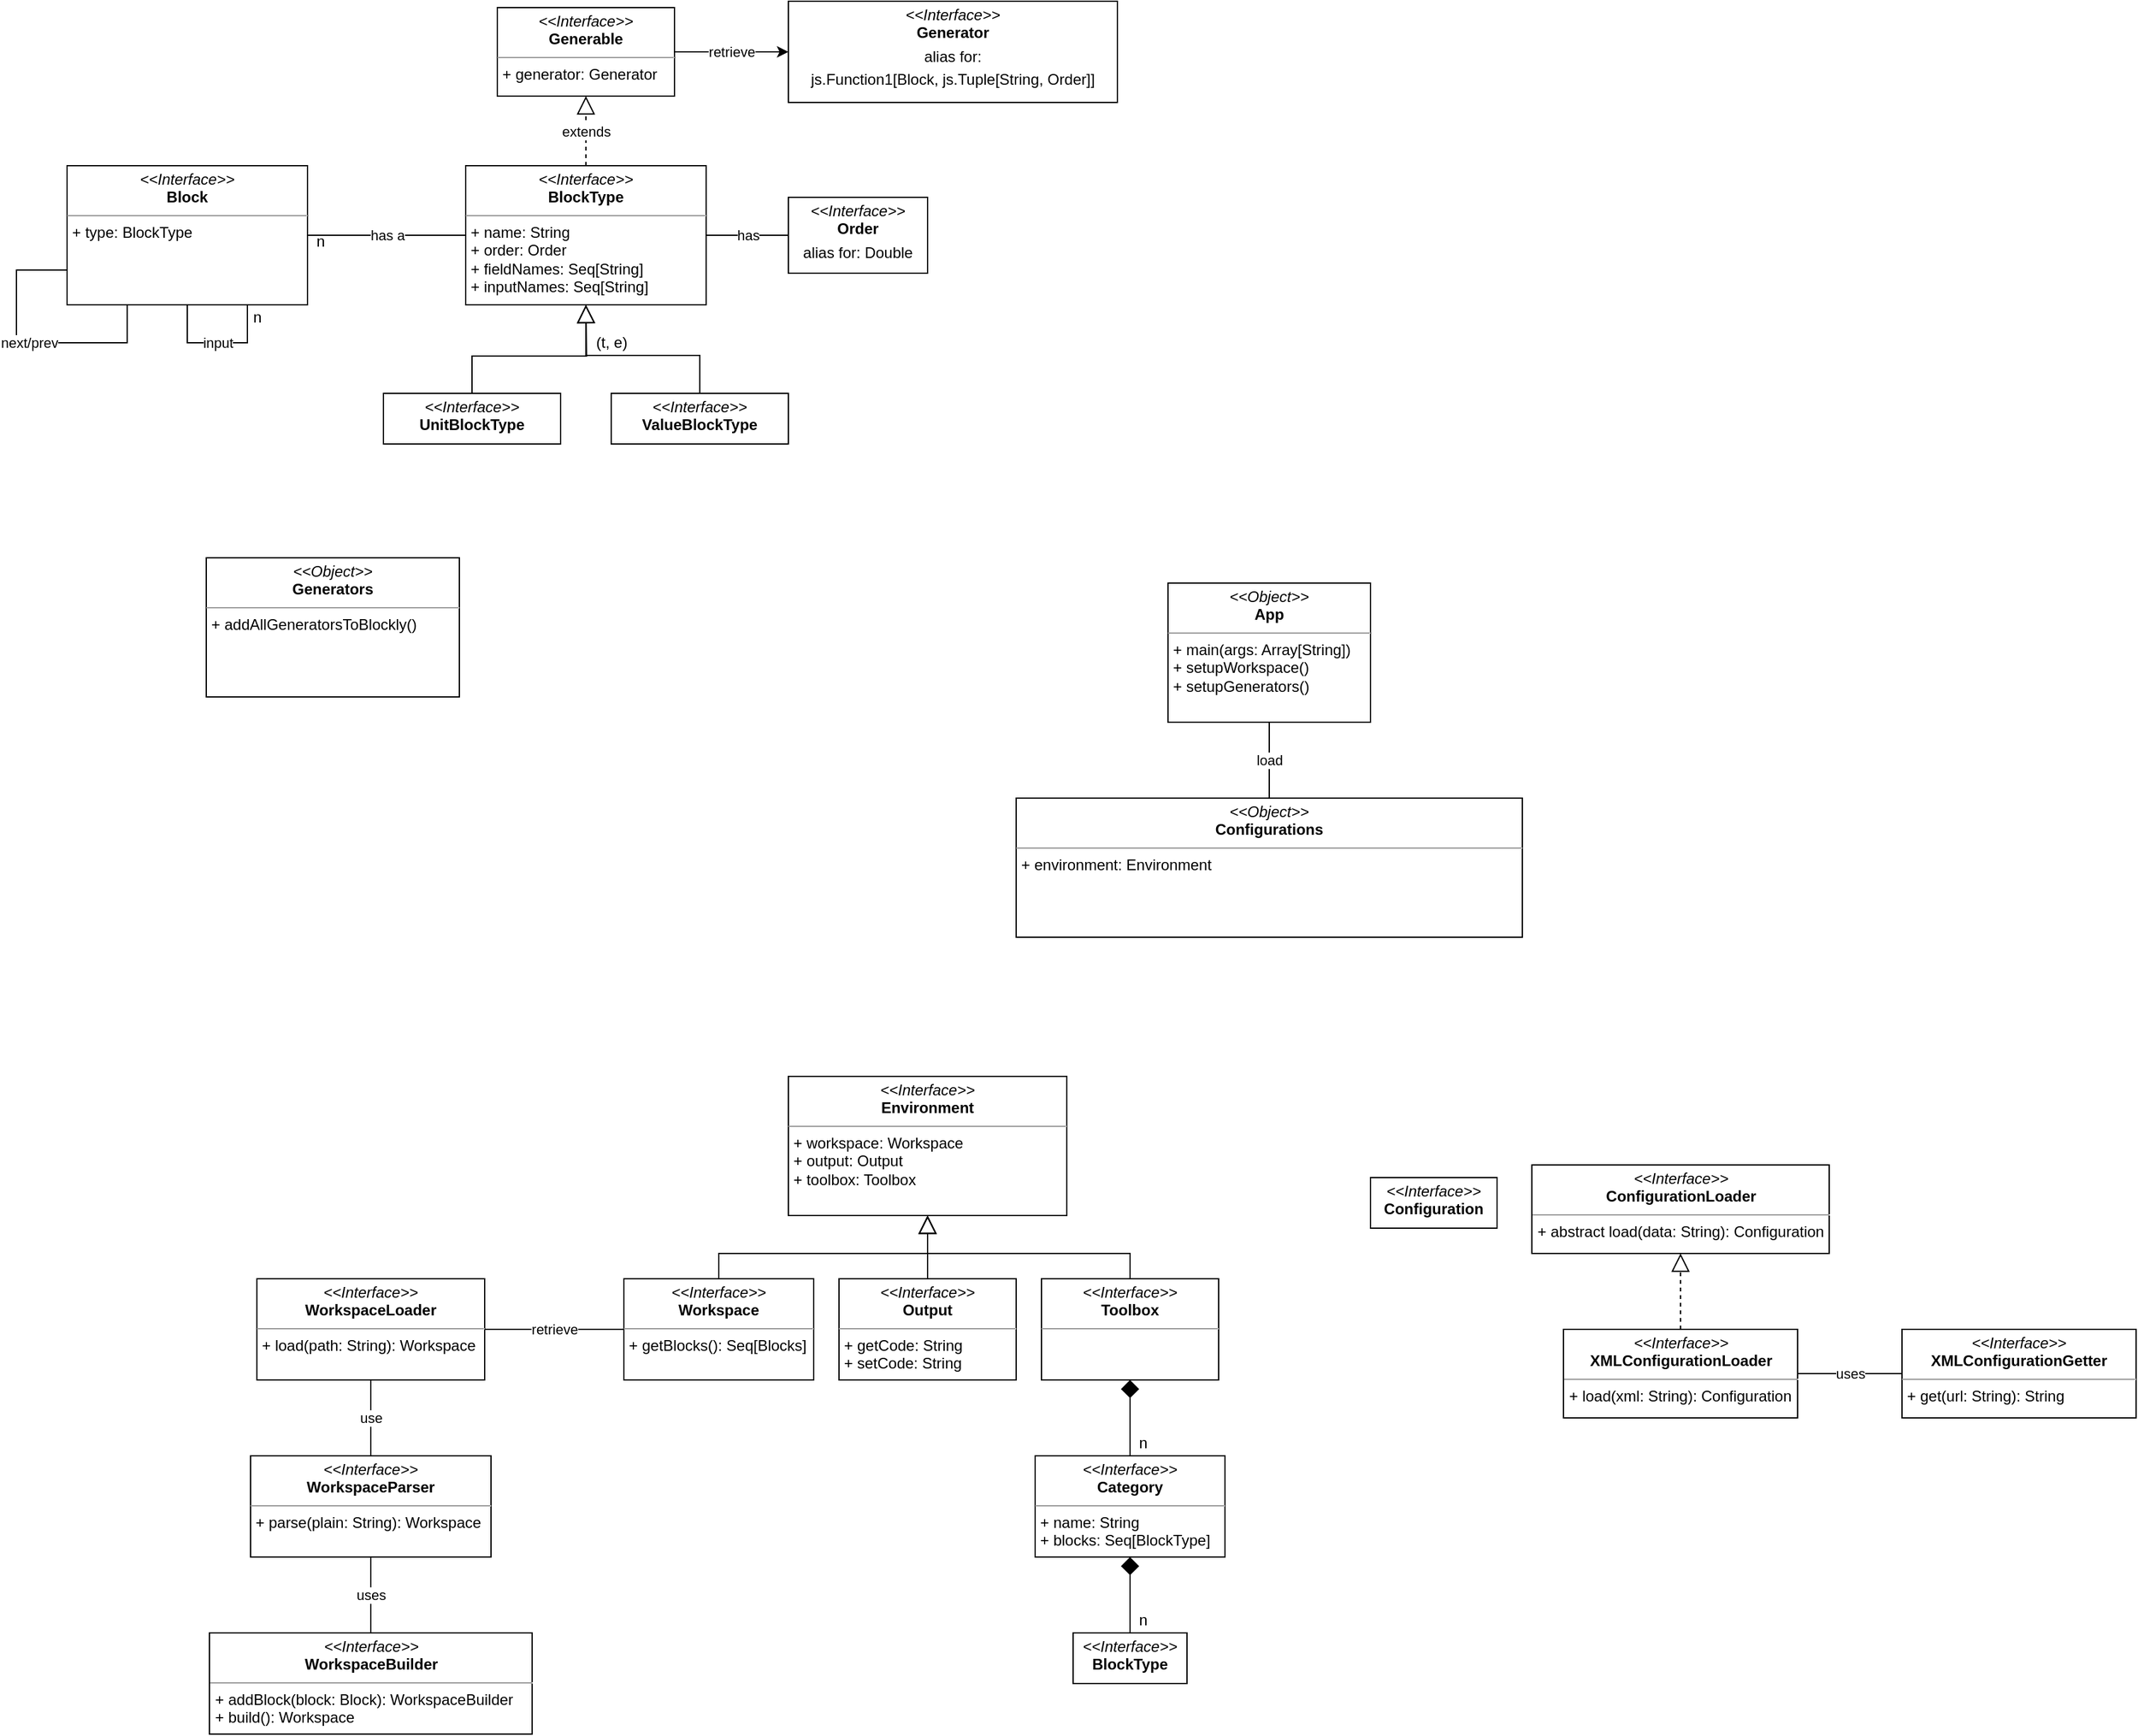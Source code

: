 <mxfile version="17.1.2" type="github" pages="2">
  <diagram id="C5RBs43oDa-KdzZeNtuy" name="Page-1">
    <mxGraphModel dx="2012" dy="578" grid="1" gridSize="10" guides="1" tooltips="1" connect="1" arrows="1" fold="1" page="1" pageScale="1" pageWidth="827" pageHeight="1169" math="0" shadow="0">
      <root>
        <mxCell id="WIyWlLk6GJQsqaUBKTNV-0" />
        <mxCell id="WIyWlLk6GJQsqaUBKTNV-1" parent="WIyWlLk6GJQsqaUBKTNV-0" />
        <mxCell id="k5JjQ7OStodDkBpueqfI-3" value="retrieve" style="edgeStyle=orthogonalEdgeStyle;rounded=0;orthogonalLoop=1;jettySize=auto;html=1;exitX=1;exitY=0.5;exitDx=0;exitDy=0;entryX=0;entryY=0.5;entryDx=0;entryDy=0;" edge="1" parent="WIyWlLk6GJQsqaUBKTNV-1" source="k5JjQ7OStodDkBpueqfI-1" target="k5JjQ7OStodDkBpueqfI-2">
          <mxGeometry relative="1" as="geometry" />
        </mxCell>
        <mxCell id="k5JjQ7OStodDkBpueqfI-1" value="&lt;p style=&quot;margin: 0px ; margin-top: 4px ; text-align: center&quot;&gt;&lt;i&gt;&amp;lt;&amp;lt;Interface&amp;gt;&amp;gt;&lt;/i&gt;&lt;br&gt;&lt;b&gt;Generable&lt;/b&gt;&lt;/p&gt;&lt;hr size=&quot;1&quot;&gt;&lt;p style=&quot;margin: 0px ; margin-left: 4px&quot;&gt;+ generator: Generator&lt;/p&gt;" style="verticalAlign=top;align=left;overflow=fill;fontSize=12;fontFamily=Helvetica;html=1;" vertex="1" parent="WIyWlLk6GJQsqaUBKTNV-1">
          <mxGeometry x="300" y="35" width="140" height="70" as="geometry" />
        </mxCell>
        <mxCell id="k5JjQ7OStodDkBpueqfI-2" value="&lt;p style=&quot;margin: 0px ; margin-top: 4px ; text-align: center&quot;&gt;&lt;i&gt;&amp;lt;&amp;lt;Interface&amp;gt;&amp;gt;&lt;/i&gt;&lt;br&gt;&lt;b&gt;Generator&lt;/b&gt;&lt;/p&gt;&lt;p style=&quot;margin: 0px ; margin-top: 4px ; text-align: center&quot;&gt;alias for:&lt;/p&gt;&lt;p style=&quot;margin: 0px ; margin-top: 4px ; text-align: center&quot;&gt;js.Function1[Block, js.Tuple[String, Order]]&lt;/p&gt;" style="verticalAlign=top;align=left;overflow=fill;fontSize=12;fontFamily=Helvetica;html=1;" vertex="1" parent="WIyWlLk6GJQsqaUBKTNV-1">
          <mxGeometry x="530" y="30" width="260" height="80" as="geometry" />
        </mxCell>
        <mxCell id="k5JjQ7OStodDkBpueqfI-5" value="extends" style="edgeStyle=orthogonalEdgeStyle;rounded=0;orthogonalLoop=1;jettySize=auto;html=1;exitX=0.5;exitY=0;exitDx=0;exitDy=0;entryX=0.5;entryY=1;entryDx=0;entryDy=0;dashed=1;endArrow=block;endFill=0;endSize=12;" edge="1" parent="WIyWlLk6GJQsqaUBKTNV-1" source="k5JjQ7OStodDkBpueqfI-4" target="k5JjQ7OStodDkBpueqfI-1">
          <mxGeometry relative="1" as="geometry" />
        </mxCell>
        <mxCell id="k5JjQ7OStodDkBpueqfI-13" value="has" style="edgeStyle=orthogonalEdgeStyle;rounded=0;orthogonalLoop=1;jettySize=auto;html=1;exitX=1;exitY=0.5;exitDx=0;exitDy=0;entryX=0;entryY=0.5;entryDx=0;entryDy=0;endArrow=none;endFill=0;endSize=12;" edge="1" parent="WIyWlLk6GJQsqaUBKTNV-1" source="k5JjQ7OStodDkBpueqfI-4" target="k5JjQ7OStodDkBpueqfI-12">
          <mxGeometry relative="1" as="geometry" />
        </mxCell>
        <mxCell id="k5JjQ7OStodDkBpueqfI-4" value="&lt;p style=&quot;margin: 0px ; margin-top: 4px ; text-align: center&quot;&gt;&lt;i&gt;&amp;lt;&amp;lt;Interface&amp;gt;&amp;gt;&lt;/i&gt;&lt;br&gt;&lt;b&gt;BlockType&lt;/b&gt;&lt;/p&gt;&lt;hr size=&quot;1&quot;&gt;&lt;p style=&quot;margin: 0px ; margin-left: 4px&quot;&gt;+ name: String&lt;/p&gt;&lt;p style=&quot;margin: 0px ; margin-left: 4px&quot;&gt;+ order: Order&lt;/p&gt;&lt;p style=&quot;margin: 0px ; margin-left: 4px&quot;&gt;+ fieldNames: Seq[String]&lt;/p&gt;&lt;p style=&quot;margin: 0px ; margin-left: 4px&quot;&gt;+ inputNames: Seq[String]&lt;/p&gt;" style="verticalAlign=top;align=left;overflow=fill;fontSize=12;fontFamily=Helvetica;html=1;" vertex="1" parent="WIyWlLk6GJQsqaUBKTNV-1">
          <mxGeometry x="275" y="160" width="190" height="110" as="geometry" />
        </mxCell>
        <mxCell id="k5JjQ7OStodDkBpueqfI-10" style="edgeStyle=orthogonalEdgeStyle;rounded=0;orthogonalLoop=1;jettySize=auto;html=1;exitX=0.5;exitY=0;exitDx=0;exitDy=0;endArrow=block;endFill=0;endSize=12;" edge="1" parent="WIyWlLk6GJQsqaUBKTNV-1" source="k5JjQ7OStodDkBpueqfI-6">
          <mxGeometry relative="1" as="geometry">
            <mxPoint x="370" y="270" as="targetPoint" />
          </mxGeometry>
        </mxCell>
        <mxCell id="k5JjQ7OStodDkBpueqfI-6" value="&lt;p style=&quot;margin: 0px ; margin-top: 4px ; text-align: center&quot;&gt;&lt;i&gt;&amp;lt;&amp;lt;Interface&amp;gt;&amp;gt;&lt;/i&gt;&lt;br&gt;&lt;b&gt;UnitBlockType&lt;/b&gt;&lt;/p&gt;" style="verticalAlign=top;align=left;overflow=fill;fontSize=12;fontFamily=Helvetica;html=1;" vertex="1" parent="WIyWlLk6GJQsqaUBKTNV-1">
          <mxGeometry x="210" y="340" width="140" height="40" as="geometry" />
        </mxCell>
        <mxCell id="k5JjQ7OStodDkBpueqfI-9" style="edgeStyle=orthogonalEdgeStyle;rounded=0;orthogonalLoop=1;jettySize=auto;html=1;exitX=0.5;exitY=0;exitDx=0;exitDy=0;entryX=0.5;entryY=1;entryDx=0;entryDy=0;endArrow=block;endFill=0;endSize=12;" edge="1" parent="WIyWlLk6GJQsqaUBKTNV-1" source="k5JjQ7OStodDkBpueqfI-7" target="k5JjQ7OStodDkBpueqfI-4">
          <mxGeometry relative="1" as="geometry" />
        </mxCell>
        <mxCell id="k5JjQ7OStodDkBpueqfI-7" value="&lt;p style=&quot;margin: 0px ; margin-top: 4px ; text-align: center&quot;&gt;&lt;i&gt;&amp;lt;&amp;lt;Interface&amp;gt;&amp;gt;&lt;/i&gt;&lt;br&gt;&lt;b&gt;ValueBlockType&lt;/b&gt;&lt;/p&gt;" style="verticalAlign=top;align=left;overflow=fill;fontSize=12;fontFamily=Helvetica;html=1;" vertex="1" parent="WIyWlLk6GJQsqaUBKTNV-1">
          <mxGeometry x="390" y="340" width="140" height="40" as="geometry" />
        </mxCell>
        <mxCell id="k5JjQ7OStodDkBpueqfI-11" value="(t, e)" style="text;html=1;align=center;verticalAlign=middle;resizable=0;points=[];autosize=1;strokeColor=none;fillColor=none;" vertex="1" parent="WIyWlLk6GJQsqaUBKTNV-1">
          <mxGeometry x="370" y="290" width="40" height="20" as="geometry" />
        </mxCell>
        <mxCell id="k5JjQ7OStodDkBpueqfI-12" value="&lt;p style=&quot;margin: 0px ; margin-top: 4px ; text-align: center&quot;&gt;&lt;i&gt;&amp;lt;&amp;lt;Interface&amp;gt;&amp;gt;&lt;/i&gt;&lt;br&gt;&lt;b&gt;Order&lt;/b&gt;&lt;/p&gt;&lt;p style=&quot;margin: 0px ; margin-top: 4px ; text-align: center&quot;&gt;alias for: Double&lt;/p&gt;" style="verticalAlign=top;align=left;overflow=fill;fontSize=12;fontFamily=Helvetica;html=1;" vertex="1" parent="WIyWlLk6GJQsqaUBKTNV-1">
          <mxGeometry x="530" y="185" width="110" height="60" as="geometry" />
        </mxCell>
        <mxCell id="k5JjQ7OStodDkBpueqfI-15" value="has a" style="edgeStyle=orthogonalEdgeStyle;rounded=0;orthogonalLoop=1;jettySize=auto;html=1;exitX=1;exitY=0.5;exitDx=0;exitDy=0;entryX=0;entryY=0.5;entryDx=0;entryDy=0;endArrow=none;endFill=0;endSize=12;" edge="1" parent="WIyWlLk6GJQsqaUBKTNV-1" source="k5JjQ7OStodDkBpueqfI-14" target="k5JjQ7OStodDkBpueqfI-4">
          <mxGeometry relative="1" as="geometry" />
        </mxCell>
        <mxCell id="k5JjQ7OStodDkBpueqfI-14" value="&lt;p style=&quot;margin: 0px ; margin-top: 4px ; text-align: center&quot;&gt;&lt;i&gt;&amp;lt;&amp;lt;Interface&amp;gt;&amp;gt;&lt;/i&gt;&lt;br&gt;&lt;b&gt;Block&lt;/b&gt;&lt;/p&gt;&lt;hr size=&quot;1&quot;&gt;&lt;p style=&quot;margin: 0px ; margin-left: 4px&quot;&gt;+ type: BlockType&lt;/p&gt;" style="verticalAlign=top;align=left;overflow=fill;fontSize=12;fontFamily=Helvetica;html=1;" vertex="1" parent="WIyWlLk6GJQsqaUBKTNV-1">
          <mxGeometry x="-40" y="160" width="190" height="110" as="geometry" />
        </mxCell>
        <mxCell id="k5JjQ7OStodDkBpueqfI-16" value="n" style="text;html=1;align=center;verticalAlign=middle;resizable=0;points=[];autosize=1;strokeColor=none;fillColor=none;" vertex="1" parent="WIyWlLk6GJQsqaUBKTNV-1">
          <mxGeometry x="150" y="210" width="20" height="20" as="geometry" />
        </mxCell>
        <mxCell id="k5JjQ7OStodDkBpueqfI-20" value="load" style="edgeStyle=orthogonalEdgeStyle;rounded=0;orthogonalLoop=1;jettySize=auto;html=1;exitX=0.5;exitY=1;exitDx=0;exitDy=0;entryX=0.5;entryY=0;entryDx=0;entryDy=0;endArrow=none;endFill=0;endSize=12;" edge="1" parent="WIyWlLk6GJQsqaUBKTNV-1" source="k5JjQ7OStodDkBpueqfI-17" target="k5JjQ7OStodDkBpueqfI-19">
          <mxGeometry relative="1" as="geometry" />
        </mxCell>
        <mxCell id="k5JjQ7OStodDkBpueqfI-17" value="&lt;p style=&quot;margin: 0px ; margin-top: 4px ; text-align: center&quot;&gt;&lt;i&gt;&amp;lt;&amp;lt;Object&amp;gt;&amp;gt;&lt;/i&gt;&lt;br&gt;&lt;b&gt;App&lt;/b&gt;&lt;/p&gt;&lt;hr size=&quot;1&quot;&gt;&lt;p style=&quot;margin: 0px ; margin-left: 4px&quot;&gt;+ main(args: Array[String])&amp;nbsp;&lt;/p&gt;&lt;p style=&quot;margin: 0px ; margin-left: 4px&quot;&gt;+ setupWorkspace()&lt;/p&gt;&lt;p style=&quot;margin: 0px ; margin-left: 4px&quot;&gt;+ setupGenerators()&lt;/p&gt;" style="verticalAlign=top;align=left;overflow=fill;fontSize=12;fontFamily=Helvetica;html=1;" vertex="1" parent="WIyWlLk6GJQsqaUBKTNV-1">
          <mxGeometry x="830" y="490" width="160" height="110" as="geometry" />
        </mxCell>
        <mxCell id="k5JjQ7OStodDkBpueqfI-18" value="&lt;p style=&quot;margin: 0px ; margin-top: 4px ; text-align: center&quot;&gt;&lt;i&gt;&amp;lt;&amp;lt;Object&amp;gt;&amp;gt;&lt;/i&gt;&lt;br&gt;&lt;b&gt;Generators&lt;/b&gt;&lt;/p&gt;&lt;hr size=&quot;1&quot;&gt;&lt;p style=&quot;margin: 0px ; margin-left: 4px&quot;&gt;+ addAllGeneratorsToBlockly()&lt;/p&gt;" style="verticalAlign=top;align=left;overflow=fill;fontSize=12;fontFamily=Helvetica;html=1;" vertex="1" parent="WIyWlLk6GJQsqaUBKTNV-1">
          <mxGeometry x="70" y="470" width="200" height="110" as="geometry" />
        </mxCell>
        <mxCell id="k5JjQ7OStodDkBpueqfI-19" value="&lt;p style=&quot;margin: 0px ; margin-top: 4px ; text-align: center&quot;&gt;&lt;i&gt;&amp;lt;&amp;lt;Object&amp;gt;&amp;gt;&lt;/i&gt;&lt;br&gt;&lt;b&gt;Configurations&lt;/b&gt;&lt;/p&gt;&lt;hr size=&quot;1&quot;&gt;&lt;p style=&quot;margin: 0px ; margin-left: 4px&quot;&gt;+ environment: Environment&lt;/p&gt;" style="verticalAlign=top;align=left;overflow=fill;fontSize=12;fontFamily=Helvetica;html=1;" vertex="1" parent="WIyWlLk6GJQsqaUBKTNV-1">
          <mxGeometry x="710" y="660" width="400" height="110" as="geometry" />
        </mxCell>
        <mxCell id="k5JjQ7OStodDkBpueqfI-21" value="&lt;p style=&quot;margin: 0px ; margin-top: 4px ; text-align: center&quot;&gt;&lt;i&gt;&amp;lt;&amp;lt;Interface&amp;gt;&amp;gt;&lt;/i&gt;&lt;br&gt;&lt;span style=&quot;text-align: left&quot;&gt;&lt;b&gt;Environment&lt;/b&gt;&lt;/span&gt;&lt;br&gt;&lt;/p&gt;&lt;hr size=&quot;1&quot;&gt;&lt;p style=&quot;margin: 0px ; margin-left: 4px&quot;&gt;+ workspace: Workspace&lt;/p&gt;&lt;p style=&quot;margin: 0px ; margin-left: 4px&quot;&gt;+ output: Output&lt;/p&gt;&lt;p style=&quot;margin: 0px ; margin-left: 4px&quot;&gt;+ toolbox: Toolbox&lt;/p&gt;" style="verticalAlign=top;align=left;overflow=fill;fontSize=12;fontFamily=Helvetica;html=1;" vertex="1" parent="WIyWlLk6GJQsqaUBKTNV-1">
          <mxGeometry x="530" y="880" width="220" height="110" as="geometry" />
        </mxCell>
        <mxCell id="k5JjQ7OStodDkBpueqfI-25" style="edgeStyle=orthogonalEdgeStyle;rounded=0;orthogonalLoop=1;jettySize=auto;html=1;exitX=0.5;exitY=0;exitDx=0;exitDy=0;entryX=0.5;entryY=1;entryDx=0;entryDy=0;endArrow=block;endFill=0;endSize=12;" edge="1" parent="WIyWlLk6GJQsqaUBKTNV-1" source="k5JjQ7OStodDkBpueqfI-22" target="k5JjQ7OStodDkBpueqfI-21">
          <mxGeometry relative="1" as="geometry" />
        </mxCell>
        <mxCell id="k5JjQ7OStodDkBpueqfI-22" value="&lt;p style=&quot;margin: 0px ; margin-top: 4px ; text-align: center&quot;&gt;&lt;i&gt;&amp;lt;&amp;lt;Interface&amp;gt;&amp;gt;&lt;/i&gt;&lt;br&gt;&lt;b&gt;Workspace&lt;/b&gt;&lt;/p&gt;&lt;hr size=&quot;1&quot;&gt;&lt;p style=&quot;margin: 0px ; margin-left: 4px&quot;&gt;&lt;span&gt;+ getBlocks(): Seq[Blocks]&lt;/span&gt;&lt;br&gt;&lt;/p&gt;" style="verticalAlign=top;align=left;overflow=fill;fontSize=12;fontFamily=Helvetica;html=1;" vertex="1" parent="WIyWlLk6GJQsqaUBKTNV-1">
          <mxGeometry x="400" y="1040" width="150" height="80" as="geometry" />
        </mxCell>
        <mxCell id="k5JjQ7OStodDkBpueqfI-26" style="edgeStyle=orthogonalEdgeStyle;rounded=0;orthogonalLoop=1;jettySize=auto;html=1;exitX=0.5;exitY=0;exitDx=0;exitDy=0;endArrow=block;endFill=0;endSize=12;" edge="1" parent="WIyWlLk6GJQsqaUBKTNV-1" source="k5JjQ7OStodDkBpueqfI-23">
          <mxGeometry relative="1" as="geometry">
            <mxPoint x="640" y="990" as="targetPoint" />
          </mxGeometry>
        </mxCell>
        <mxCell id="k5JjQ7OStodDkBpueqfI-23" value="&lt;p style=&quot;margin: 0px ; margin-top: 4px ; text-align: center&quot;&gt;&lt;i&gt;&amp;lt;&amp;lt;Interface&amp;gt;&amp;gt;&lt;/i&gt;&lt;br&gt;&lt;b&gt;Output&lt;/b&gt;&lt;/p&gt;&lt;hr size=&quot;1&quot;&gt;&lt;p style=&quot;margin: 0px 0px 0px 4px&quot;&gt;+ getCode: String&lt;/p&gt;&lt;p style=&quot;margin: 0px 0px 0px 4px&quot;&gt;+ setCode: String&lt;/p&gt;" style="verticalAlign=top;align=left;overflow=fill;fontSize=12;fontFamily=Helvetica;html=1;" vertex="1" parent="WIyWlLk6GJQsqaUBKTNV-1">
          <mxGeometry x="570" y="1040" width="140" height="80" as="geometry" />
        </mxCell>
        <mxCell id="k5JjQ7OStodDkBpueqfI-27" style="edgeStyle=orthogonalEdgeStyle;rounded=0;orthogonalLoop=1;jettySize=auto;html=1;exitX=0.5;exitY=0;exitDx=0;exitDy=0;entryX=0.5;entryY=1;entryDx=0;entryDy=0;endArrow=block;endFill=0;endSize=12;" edge="1" parent="WIyWlLk6GJQsqaUBKTNV-1" source="k5JjQ7OStodDkBpueqfI-24" target="k5JjQ7OStodDkBpueqfI-21">
          <mxGeometry relative="1" as="geometry" />
        </mxCell>
        <mxCell id="k5JjQ7OStodDkBpueqfI-29" style="edgeStyle=orthogonalEdgeStyle;rounded=0;orthogonalLoop=1;jettySize=auto;html=1;exitX=0.5;exitY=1;exitDx=0;exitDy=0;endArrow=none;endFill=0;endSize=12;startArrow=diamond;startFill=1;startSize=12;" edge="1" parent="WIyWlLk6GJQsqaUBKTNV-1" source="k5JjQ7OStodDkBpueqfI-24" target="k5JjQ7OStodDkBpueqfI-28">
          <mxGeometry relative="1" as="geometry" />
        </mxCell>
        <mxCell id="k5JjQ7OStodDkBpueqfI-24" value="&lt;p style=&quot;margin: 0px ; margin-top: 4px ; text-align: center&quot;&gt;&lt;i&gt;&amp;lt;&amp;lt;Interface&amp;gt;&amp;gt;&lt;/i&gt;&lt;br&gt;&lt;b&gt;Toolbox&lt;/b&gt;&lt;/p&gt;&lt;hr size=&quot;1&quot;&gt;&lt;p style=&quot;margin: 0px ; margin-left: 4px&quot;&gt;&lt;br&gt;&lt;/p&gt;" style="verticalAlign=top;align=left;overflow=fill;fontSize=12;fontFamily=Helvetica;html=1;" vertex="1" parent="WIyWlLk6GJQsqaUBKTNV-1">
          <mxGeometry x="730" y="1040" width="140" height="80" as="geometry" />
        </mxCell>
        <mxCell id="k5JjQ7OStodDkBpueqfI-34" style="edgeStyle=orthogonalEdgeStyle;rounded=0;orthogonalLoop=1;jettySize=auto;html=1;exitX=0.5;exitY=1;exitDx=0;exitDy=0;entryX=0.5;entryY=0;entryDx=0;entryDy=0;startArrow=diamond;startFill=1;endArrow=none;endFill=0;startSize=12;endSize=12;" edge="1" parent="WIyWlLk6GJQsqaUBKTNV-1" source="k5JjQ7OStodDkBpueqfI-28" target="k5JjQ7OStodDkBpueqfI-31">
          <mxGeometry relative="1" as="geometry" />
        </mxCell>
        <mxCell id="k5JjQ7OStodDkBpueqfI-28" value="&lt;p style=&quot;margin: 0px ; margin-top: 4px ; text-align: center&quot;&gt;&lt;i&gt;&amp;lt;&amp;lt;Interface&amp;gt;&amp;gt;&lt;/i&gt;&lt;br&gt;&lt;b&gt;Category&lt;/b&gt;&lt;/p&gt;&lt;hr size=&quot;1&quot;&gt;&lt;p style=&quot;margin: 0px ; margin-left: 4px&quot;&gt;+ name: String&lt;/p&gt;&lt;p style=&quot;margin: 0px ; margin-left: 4px&quot;&gt;+ blocks: Seq[BlockType]&lt;/p&gt;" style="verticalAlign=top;align=left;overflow=fill;fontSize=12;fontFamily=Helvetica;html=1;" vertex="1" parent="WIyWlLk6GJQsqaUBKTNV-1">
          <mxGeometry x="725" y="1180" width="150" height="80" as="geometry" />
        </mxCell>
        <mxCell id="k5JjQ7OStodDkBpueqfI-30" value="n" style="text;html=1;align=center;verticalAlign=middle;resizable=0;points=[];autosize=1;strokeColor=none;fillColor=none;" vertex="1" parent="WIyWlLk6GJQsqaUBKTNV-1">
          <mxGeometry x="800" y="1160" width="20" height="20" as="geometry" />
        </mxCell>
        <mxCell id="k5JjQ7OStodDkBpueqfI-31" value="&lt;p style=&quot;margin: 0px ; margin-top: 4px ; text-align: center&quot;&gt;&lt;i&gt;&amp;lt;&amp;lt;Interface&amp;gt;&amp;gt;&lt;/i&gt;&lt;br&gt;&lt;b&gt;BlockType&lt;/b&gt;&lt;/p&gt;&lt;p style=&quot;margin: 0px ; margin-left: 4px&quot;&gt;&lt;br&gt;&lt;/p&gt;" style="verticalAlign=top;align=left;overflow=fill;fontSize=12;fontFamily=Helvetica;html=1;" vertex="1" parent="WIyWlLk6GJQsqaUBKTNV-1">
          <mxGeometry x="755" y="1320" width="90" height="40" as="geometry" />
        </mxCell>
        <mxCell id="k5JjQ7OStodDkBpueqfI-35" value="n" style="text;html=1;align=center;verticalAlign=middle;resizable=0;points=[];autosize=1;strokeColor=none;fillColor=none;" vertex="1" parent="WIyWlLk6GJQsqaUBKTNV-1">
          <mxGeometry x="800" y="1300" width="20" height="20" as="geometry" />
        </mxCell>
        <mxCell id="k5JjQ7OStodDkBpueqfI-36" value="next/prev" style="edgeStyle=orthogonalEdgeStyle;rounded=0;orthogonalLoop=1;jettySize=auto;html=1;exitX=0.25;exitY=1;exitDx=0;exitDy=0;entryX=0;entryY=0.75;entryDx=0;entryDy=0;startArrow=none;startFill=0;endArrow=none;endFill=0;startSize=12;endSize=12;" edge="1" parent="WIyWlLk6GJQsqaUBKTNV-1" source="k5JjQ7OStodDkBpueqfI-14" target="k5JjQ7OStodDkBpueqfI-14">
          <mxGeometry relative="1" as="geometry">
            <Array as="points">
              <mxPoint x="8" y="300" />
              <mxPoint x="-80" y="300" />
              <mxPoint x="-80" y="243" />
            </Array>
          </mxGeometry>
        </mxCell>
        <mxCell id="k5JjQ7OStodDkBpueqfI-38" value="input" style="edgeStyle=orthogonalEdgeStyle;rounded=0;orthogonalLoop=1;jettySize=auto;html=1;exitX=0.5;exitY=1;exitDx=0;exitDy=0;entryX=0.75;entryY=1;entryDx=0;entryDy=0;startArrow=none;startFill=0;endArrow=none;endFill=0;startSize=12;endSize=12;" edge="1" parent="WIyWlLk6GJQsqaUBKTNV-1" source="k5JjQ7OStodDkBpueqfI-14" target="k5JjQ7OStodDkBpueqfI-14">
          <mxGeometry relative="1" as="geometry">
            <Array as="points">
              <mxPoint x="55" y="300" />
              <mxPoint x="103" y="300" />
            </Array>
          </mxGeometry>
        </mxCell>
        <mxCell id="k5JjQ7OStodDkBpueqfI-39" value="n" style="text;html=1;align=center;verticalAlign=middle;resizable=0;points=[];autosize=1;strokeColor=none;fillColor=none;" vertex="1" parent="WIyWlLk6GJQsqaUBKTNV-1">
          <mxGeometry x="100" y="270" width="20" height="20" as="geometry" />
        </mxCell>
        <mxCell id="k5JjQ7OStodDkBpueqfI-40" value="&lt;p style=&quot;margin: 0px ; margin-top: 4px ; text-align: center&quot;&gt;&lt;i&gt;&amp;lt;&amp;lt;Interface&amp;gt;&amp;gt;&lt;/i&gt;&lt;br&gt;&lt;span style=&quot;text-align: left&quot;&gt;&lt;b&gt;Configuration&lt;/b&gt;&lt;/span&gt;&lt;br&gt;&lt;/p&gt;&lt;p style=&quot;margin: 0px ; margin-left: 4px&quot;&gt;&lt;br&gt;&lt;/p&gt;" style="verticalAlign=top;align=left;overflow=fill;fontSize=12;fontFamily=Helvetica;html=1;" vertex="1" parent="WIyWlLk6GJQsqaUBKTNV-1">
          <mxGeometry x="990" y="960" width="100" height="40" as="geometry" />
        </mxCell>
        <mxCell id="k5JjQ7OStodDkBpueqfI-41" value="&lt;p style=&quot;margin: 4px 0px 0px ; text-align: center&quot;&gt;&lt;i&gt;&amp;lt;&amp;lt;Interface&amp;gt;&amp;gt;&lt;/i&gt;&lt;br&gt;&lt;span style=&quot;text-align: left&quot;&gt;&lt;b&gt;ConfigurationLoader&lt;/b&gt;&lt;/span&gt;&lt;br&gt;&lt;/p&gt;&lt;hr size=&quot;1&quot;&gt;&lt;p style=&quot;margin: 0px ; margin-left: 4px&quot;&gt;+ abstract load(data: String): Configuration&lt;/p&gt;" style="verticalAlign=top;align=left;overflow=fill;fontSize=12;fontFamily=Helvetica;html=1;" vertex="1" parent="WIyWlLk6GJQsqaUBKTNV-1">
          <mxGeometry x="1117.5" y="950" width="235" height="70" as="geometry" />
        </mxCell>
        <mxCell id="k5JjQ7OStodDkBpueqfI-43" style="edgeStyle=orthogonalEdgeStyle;rounded=0;orthogonalLoop=1;jettySize=auto;html=1;exitX=0.5;exitY=0;exitDx=0;exitDy=0;entryX=0.5;entryY=1;entryDx=0;entryDy=0;startArrow=none;startFill=0;endArrow=block;endFill=0;startSize=12;endSize=12;dashed=1;" edge="1" parent="WIyWlLk6GJQsqaUBKTNV-1" source="k5JjQ7OStodDkBpueqfI-42" target="k5JjQ7OStodDkBpueqfI-41">
          <mxGeometry relative="1" as="geometry" />
        </mxCell>
        <mxCell id="k5JjQ7OStodDkBpueqfI-45" value="uses" style="edgeStyle=orthogonalEdgeStyle;rounded=0;orthogonalLoop=1;jettySize=auto;html=1;exitX=1;exitY=0.5;exitDx=0;exitDy=0;entryX=0;entryY=0.5;entryDx=0;entryDy=0;startArrow=none;startFill=0;endArrow=none;endFill=0;startSize=12;endSize=12;" edge="1" parent="WIyWlLk6GJQsqaUBKTNV-1" source="k5JjQ7OStodDkBpueqfI-42" target="k5JjQ7OStodDkBpueqfI-44">
          <mxGeometry relative="1" as="geometry" />
        </mxCell>
        <mxCell id="k5JjQ7OStodDkBpueqfI-42" value="&lt;p style=&quot;margin: 4px 0px 0px ; text-align: center&quot;&gt;&lt;i&gt;&amp;lt;&amp;lt;Interface&amp;gt;&amp;gt;&lt;/i&gt;&lt;br&gt;&lt;span style=&quot;text-align: left&quot;&gt;&lt;b&gt;XMLConfigurationLoader&lt;/b&gt;&lt;/span&gt;&lt;br&gt;&lt;/p&gt;&lt;hr size=&quot;1&quot;&gt;&lt;p style=&quot;margin: 0px ; margin-left: 4px&quot;&gt;+ load(xml: String): Configuration&lt;/p&gt;" style="verticalAlign=top;align=left;overflow=fill;fontSize=12;fontFamily=Helvetica;html=1;" vertex="1" parent="WIyWlLk6GJQsqaUBKTNV-1">
          <mxGeometry x="1142.5" y="1080" width="185" height="70" as="geometry" />
        </mxCell>
        <mxCell id="k5JjQ7OStodDkBpueqfI-44" value="&lt;p style=&quot;margin: 4px 0px 0px ; text-align: center&quot;&gt;&lt;i&gt;&amp;lt;&amp;lt;Interface&amp;gt;&amp;gt;&lt;/i&gt;&lt;br&gt;&lt;span style=&quot;text-align: left&quot;&gt;&lt;b&gt;XMLConfigurationGetter&lt;/b&gt;&lt;/span&gt;&lt;br&gt;&lt;/p&gt;&lt;hr size=&quot;1&quot;&gt;&lt;p style=&quot;margin: 0px ; margin-left: 4px&quot;&gt;+ get(url: String): String&lt;/p&gt;" style="verticalAlign=top;align=left;overflow=fill;fontSize=12;fontFamily=Helvetica;html=1;" vertex="1" parent="WIyWlLk6GJQsqaUBKTNV-1">
          <mxGeometry x="1410" y="1080" width="185" height="70" as="geometry" />
        </mxCell>
        <mxCell id="i8XjN8ht5MtOGw8gsyw_-1" value="retrieve" style="edgeStyle=orthogonalEdgeStyle;rounded=0;orthogonalLoop=1;jettySize=auto;html=1;exitX=1;exitY=0.5;exitDx=0;exitDy=0;startArrow=none;startFill=0;endArrow=none;endFill=0;startSize=12;endSize=12;" edge="1" parent="WIyWlLk6GJQsqaUBKTNV-1" source="i8XjN8ht5MtOGw8gsyw_-0" target="k5JjQ7OStodDkBpueqfI-22">
          <mxGeometry relative="1" as="geometry" />
        </mxCell>
        <mxCell id="i8XjN8ht5MtOGw8gsyw_-3" value="use" style="edgeStyle=orthogonalEdgeStyle;rounded=0;orthogonalLoop=1;jettySize=auto;html=1;exitX=0.5;exitY=1;exitDx=0;exitDy=0;entryX=0.5;entryY=0;entryDx=0;entryDy=0;startArrow=none;startFill=0;endArrow=none;endFill=0;startSize=12;endSize=12;" edge="1" parent="WIyWlLk6GJQsqaUBKTNV-1" source="i8XjN8ht5MtOGw8gsyw_-0" target="i8XjN8ht5MtOGw8gsyw_-2">
          <mxGeometry relative="1" as="geometry" />
        </mxCell>
        <mxCell id="i8XjN8ht5MtOGw8gsyw_-0" value="&lt;p style=&quot;margin: 0px ; margin-top: 4px ; text-align: center&quot;&gt;&lt;i&gt;&amp;lt;&amp;lt;Interface&amp;gt;&amp;gt;&lt;/i&gt;&lt;br&gt;&lt;b&gt;WorkspaceLoader&lt;/b&gt;&lt;/p&gt;&lt;hr size=&quot;1&quot;&gt;&lt;p style=&quot;margin: 0px ; margin-left: 4px&quot;&gt;&lt;span&gt;+ load(path: String): Workspace&lt;/span&gt;&lt;br&gt;&lt;/p&gt;" style="verticalAlign=top;align=left;overflow=fill;fontSize=12;fontFamily=Helvetica;html=1;" vertex="1" parent="WIyWlLk6GJQsqaUBKTNV-1">
          <mxGeometry x="110" y="1040" width="180" height="80" as="geometry" />
        </mxCell>
        <mxCell id="i8XjN8ht5MtOGw8gsyw_-5" value="uses" style="edgeStyle=orthogonalEdgeStyle;rounded=0;orthogonalLoop=1;jettySize=auto;html=1;exitX=0.5;exitY=1;exitDx=0;exitDy=0;entryX=0.5;entryY=0;entryDx=0;entryDy=0;startArrow=none;startFill=0;endArrow=none;endFill=0;startSize=12;endSize=12;" edge="1" parent="WIyWlLk6GJQsqaUBKTNV-1" source="i8XjN8ht5MtOGw8gsyw_-2" target="i8XjN8ht5MtOGw8gsyw_-4">
          <mxGeometry relative="1" as="geometry" />
        </mxCell>
        <mxCell id="i8XjN8ht5MtOGw8gsyw_-2" value="&lt;p style=&quot;margin: 0px ; margin-top: 4px ; text-align: center&quot;&gt;&lt;i&gt;&amp;lt;&amp;lt;Interface&amp;gt;&amp;gt;&lt;/i&gt;&lt;br&gt;&lt;b&gt;WorkspaceParser&lt;/b&gt;&lt;/p&gt;&lt;hr size=&quot;1&quot;&gt;&lt;p style=&quot;margin: 0px ; margin-left: 4px&quot;&gt;&lt;span&gt;+ parse(plain: String): Workspace&lt;/span&gt;&lt;br&gt;&lt;/p&gt;" style="verticalAlign=top;align=left;overflow=fill;fontSize=12;fontFamily=Helvetica;html=1;" vertex="1" parent="WIyWlLk6GJQsqaUBKTNV-1">
          <mxGeometry x="105" y="1180" width="190" height="80" as="geometry" />
        </mxCell>
        <mxCell id="i8XjN8ht5MtOGw8gsyw_-4" value="&lt;p style=&quot;margin: 0px ; margin-top: 4px ; text-align: center&quot;&gt;&lt;i&gt;&amp;lt;&amp;lt;Interface&amp;gt;&amp;gt;&lt;/i&gt;&lt;br&gt;&lt;b&gt;WorkspaceBuilder&lt;/b&gt;&lt;/p&gt;&lt;hr size=&quot;1&quot;&gt;&lt;p style=&quot;margin: 0px ; margin-left: 4px&quot;&gt;&lt;span&gt;+ addBlock(block: Block): WorkspaceBuilder&lt;/span&gt;&lt;br&gt;&lt;/p&gt;&lt;p style=&quot;margin: 0px ; margin-left: 4px&quot;&gt;&lt;span&gt;+ build(): Workspace&lt;/span&gt;&lt;/p&gt;" style="verticalAlign=top;align=left;overflow=fill;fontSize=12;fontFamily=Helvetica;html=1;" vertex="1" parent="WIyWlLk6GJQsqaUBKTNV-1">
          <mxGeometry x="72.5" y="1320" width="255" height="80" as="geometry" />
        </mxCell>
      </root>
    </mxGraphModel>
  </diagram>
  <diagram id="L3irW4nQHSCanulOY37z" name="Environment">
    <mxGraphModel dx="1185" dy="578" grid="1" gridSize="10" guides="1" tooltips="1" connect="1" arrows="1" fold="1" page="1" pageScale="1" pageWidth="850" pageHeight="1100" math="0" shadow="0">
      <root>
        <mxCell id="4QGAToAOu7VUkIwK07sg-0" />
        <mxCell id="4QGAToAOu7VUkIwK07sg-1" parent="4QGAToAOu7VUkIwK07sg-0" />
        <mxCell id="8_8BIaW9JA32b8O6VMlt-0" value="&lt;p style=&quot;margin: 0px ; margin-top: 4px ; text-align: center&quot;&gt;&lt;i&gt;&amp;lt;&amp;lt;Interface&amp;gt;&amp;gt;&lt;/i&gt;&lt;br&gt;&lt;span style=&quot;text-align: left&quot;&gt;&lt;b&gt;Environment&lt;/b&gt;&lt;/span&gt;&lt;br&gt;&lt;/p&gt;&lt;hr size=&quot;1&quot;&gt;&lt;p style=&quot;margin: 0px ; margin-left: 4px&quot;&gt;+ workspace: Workspace&lt;/p&gt;&lt;p style=&quot;margin: 0px ; margin-left: 4px&quot;&gt;+ output: Output&lt;/p&gt;&lt;p style=&quot;margin: 0px ; margin-left: 4px&quot;&gt;+ toolbox: Toolbox&lt;/p&gt;" style="verticalAlign=top;align=left;overflow=fill;fontSize=12;fontFamily=Helvetica;html=1;" vertex="1" parent="4QGAToAOu7VUkIwK07sg-1">
          <mxGeometry x="140" y="30" width="220" height="110" as="geometry" />
        </mxCell>
        <mxCell id="8_8BIaW9JA32b8O6VMlt-1" style="edgeStyle=orthogonalEdgeStyle;rounded=0;orthogonalLoop=1;jettySize=auto;html=1;exitX=0.5;exitY=0;exitDx=0;exitDy=0;entryX=0.5;entryY=1;entryDx=0;entryDy=0;endArrow=block;endFill=0;endSize=12;" edge="1" parent="4QGAToAOu7VUkIwK07sg-1" source="8_8BIaW9JA32b8O6VMlt-2" target="8_8BIaW9JA32b8O6VMlt-0">
          <mxGeometry relative="1" as="geometry" />
        </mxCell>
        <mxCell id="8_8BIaW9JA32b8O6VMlt-2" value="&lt;p style=&quot;margin: 0px ; margin-top: 4px ; text-align: center&quot;&gt;&lt;i&gt;&amp;lt;&amp;lt;Interface&amp;gt;&amp;gt;&lt;/i&gt;&lt;br&gt;&lt;b&gt;Workspace&lt;/b&gt;&lt;/p&gt;&lt;hr size=&quot;1&quot;&gt;&lt;p style=&quot;margin: 0px ; margin-left: 4px&quot;&gt;&lt;span&gt;+ getBlocks(): Seq[Blocks]&lt;/span&gt;&lt;br&gt;&lt;/p&gt;" style="verticalAlign=top;align=left;overflow=fill;fontSize=12;fontFamily=Helvetica;html=1;" vertex="1" parent="4QGAToAOu7VUkIwK07sg-1">
          <mxGeometry x="10" y="190" width="150" height="80" as="geometry" />
        </mxCell>
        <mxCell id="8_8BIaW9JA32b8O6VMlt-3" style="edgeStyle=orthogonalEdgeStyle;rounded=0;orthogonalLoop=1;jettySize=auto;html=1;exitX=0.5;exitY=0;exitDx=0;exitDy=0;endArrow=block;endFill=0;endSize=12;" edge="1" parent="4QGAToAOu7VUkIwK07sg-1" source="8_8BIaW9JA32b8O6VMlt-4">
          <mxGeometry relative="1" as="geometry">
            <mxPoint x="250" y="140" as="targetPoint" />
          </mxGeometry>
        </mxCell>
        <mxCell id="8_8BIaW9JA32b8O6VMlt-4" value="&lt;p style=&quot;margin: 0px ; margin-top: 4px ; text-align: center&quot;&gt;&lt;i&gt;&amp;lt;&amp;lt;Interface&amp;gt;&amp;gt;&lt;/i&gt;&lt;br&gt;&lt;b&gt;Output&lt;/b&gt;&lt;/p&gt;&lt;hr size=&quot;1&quot;&gt;&lt;p style=&quot;margin: 0px 0px 0px 4px&quot;&gt;+ getCode: String&lt;/p&gt;&lt;p style=&quot;margin: 0px 0px 0px 4px&quot;&gt;+ setCode: String&lt;/p&gt;" style="verticalAlign=top;align=left;overflow=fill;fontSize=12;fontFamily=Helvetica;html=1;" vertex="1" parent="4QGAToAOu7VUkIwK07sg-1">
          <mxGeometry x="180" y="190" width="140" height="80" as="geometry" />
        </mxCell>
        <mxCell id="8_8BIaW9JA32b8O6VMlt-5" style="edgeStyle=orthogonalEdgeStyle;rounded=0;orthogonalLoop=1;jettySize=auto;html=1;exitX=0.5;exitY=0;exitDx=0;exitDy=0;entryX=0.5;entryY=1;entryDx=0;entryDy=0;endArrow=block;endFill=0;endSize=12;" edge="1" parent="4QGAToAOu7VUkIwK07sg-1" source="8_8BIaW9JA32b8O6VMlt-7" target="8_8BIaW9JA32b8O6VMlt-0">
          <mxGeometry relative="1" as="geometry" />
        </mxCell>
        <mxCell id="8_8BIaW9JA32b8O6VMlt-6" style="edgeStyle=orthogonalEdgeStyle;rounded=0;orthogonalLoop=1;jettySize=auto;html=1;exitX=0.5;exitY=1;exitDx=0;exitDy=0;endArrow=none;endFill=0;endSize=12;startArrow=diamond;startFill=1;startSize=12;" edge="1" parent="4QGAToAOu7VUkIwK07sg-1" source="8_8BIaW9JA32b8O6VMlt-7" target="8_8BIaW9JA32b8O6VMlt-9">
          <mxGeometry relative="1" as="geometry" />
        </mxCell>
        <mxCell id="8_8BIaW9JA32b8O6VMlt-7" value="&lt;p style=&quot;margin: 0px ; margin-top: 4px ; text-align: center&quot;&gt;&lt;i&gt;&amp;lt;&amp;lt;Interface&amp;gt;&amp;gt;&lt;/i&gt;&lt;br&gt;&lt;b&gt;Toolbox&lt;/b&gt;&lt;/p&gt;&lt;hr size=&quot;1&quot;&gt;&lt;p style=&quot;margin: 0px ; margin-left: 4px&quot;&gt;&lt;br&gt;&lt;/p&gt;" style="verticalAlign=top;align=left;overflow=fill;fontSize=12;fontFamily=Helvetica;html=1;" vertex="1" parent="4QGAToAOu7VUkIwK07sg-1">
          <mxGeometry x="340" y="190" width="140" height="80" as="geometry" />
        </mxCell>
        <mxCell id="8_8BIaW9JA32b8O6VMlt-8" style="edgeStyle=orthogonalEdgeStyle;rounded=0;orthogonalLoop=1;jettySize=auto;html=1;exitX=0.5;exitY=1;exitDx=0;exitDy=0;entryX=0.5;entryY=0;entryDx=0;entryDy=0;startArrow=diamond;startFill=1;endArrow=none;endFill=0;startSize=12;endSize=12;" edge="1" parent="4QGAToAOu7VUkIwK07sg-1" source="8_8BIaW9JA32b8O6VMlt-9" target="8_8BIaW9JA32b8O6VMlt-11">
          <mxGeometry relative="1" as="geometry" />
        </mxCell>
        <mxCell id="8_8BIaW9JA32b8O6VMlt-9" value="&lt;p style=&quot;margin: 0px ; margin-top: 4px ; text-align: center&quot;&gt;&lt;i&gt;&amp;lt;&amp;lt;Interface&amp;gt;&amp;gt;&lt;/i&gt;&lt;br&gt;&lt;b&gt;Category&lt;/b&gt;&lt;/p&gt;&lt;hr size=&quot;1&quot;&gt;&lt;p style=&quot;margin: 0px ; margin-left: 4px&quot;&gt;+ name: String&lt;/p&gt;&lt;p style=&quot;margin: 0px ; margin-left: 4px&quot;&gt;+ blocks: Seq[BlockType]&lt;/p&gt;" style="verticalAlign=top;align=left;overflow=fill;fontSize=12;fontFamily=Helvetica;html=1;" vertex="1" parent="4QGAToAOu7VUkIwK07sg-1">
          <mxGeometry x="335" y="330" width="150" height="80" as="geometry" />
        </mxCell>
        <mxCell id="8_8BIaW9JA32b8O6VMlt-10" value="n" style="text;html=1;align=center;verticalAlign=middle;resizable=0;points=[];autosize=1;strokeColor=none;fillColor=none;" vertex="1" parent="4QGAToAOu7VUkIwK07sg-1">
          <mxGeometry x="410" y="310" width="20" height="20" as="geometry" />
        </mxCell>
        <mxCell id="8_8BIaW9JA32b8O6VMlt-11" value="&lt;p style=&quot;margin: 0px ; margin-top: 4px ; text-align: center&quot;&gt;&lt;i&gt;&amp;lt;&amp;lt;Interface&amp;gt;&amp;gt;&lt;/i&gt;&lt;br&gt;&lt;b&gt;BlockType&lt;/b&gt;&lt;/p&gt;&lt;p style=&quot;margin: 0px ; margin-left: 4px&quot;&gt;&lt;br&gt;&lt;/p&gt;" style="verticalAlign=top;align=left;overflow=fill;fontSize=12;fontFamily=Helvetica;html=1;" vertex="1" parent="4QGAToAOu7VUkIwK07sg-1">
          <mxGeometry x="365" y="470" width="90" height="40" as="geometry" />
        </mxCell>
        <mxCell id="8_8BIaW9JA32b8O6VMlt-12" value="n" style="text;html=1;align=center;verticalAlign=middle;resizable=0;points=[];autosize=1;strokeColor=none;fillColor=none;" vertex="1" parent="4QGAToAOu7VUkIwK07sg-1">
          <mxGeometry x="410" y="450" width="20" height="20" as="geometry" />
        </mxCell>
      </root>
    </mxGraphModel>
  </diagram>
</mxfile>
